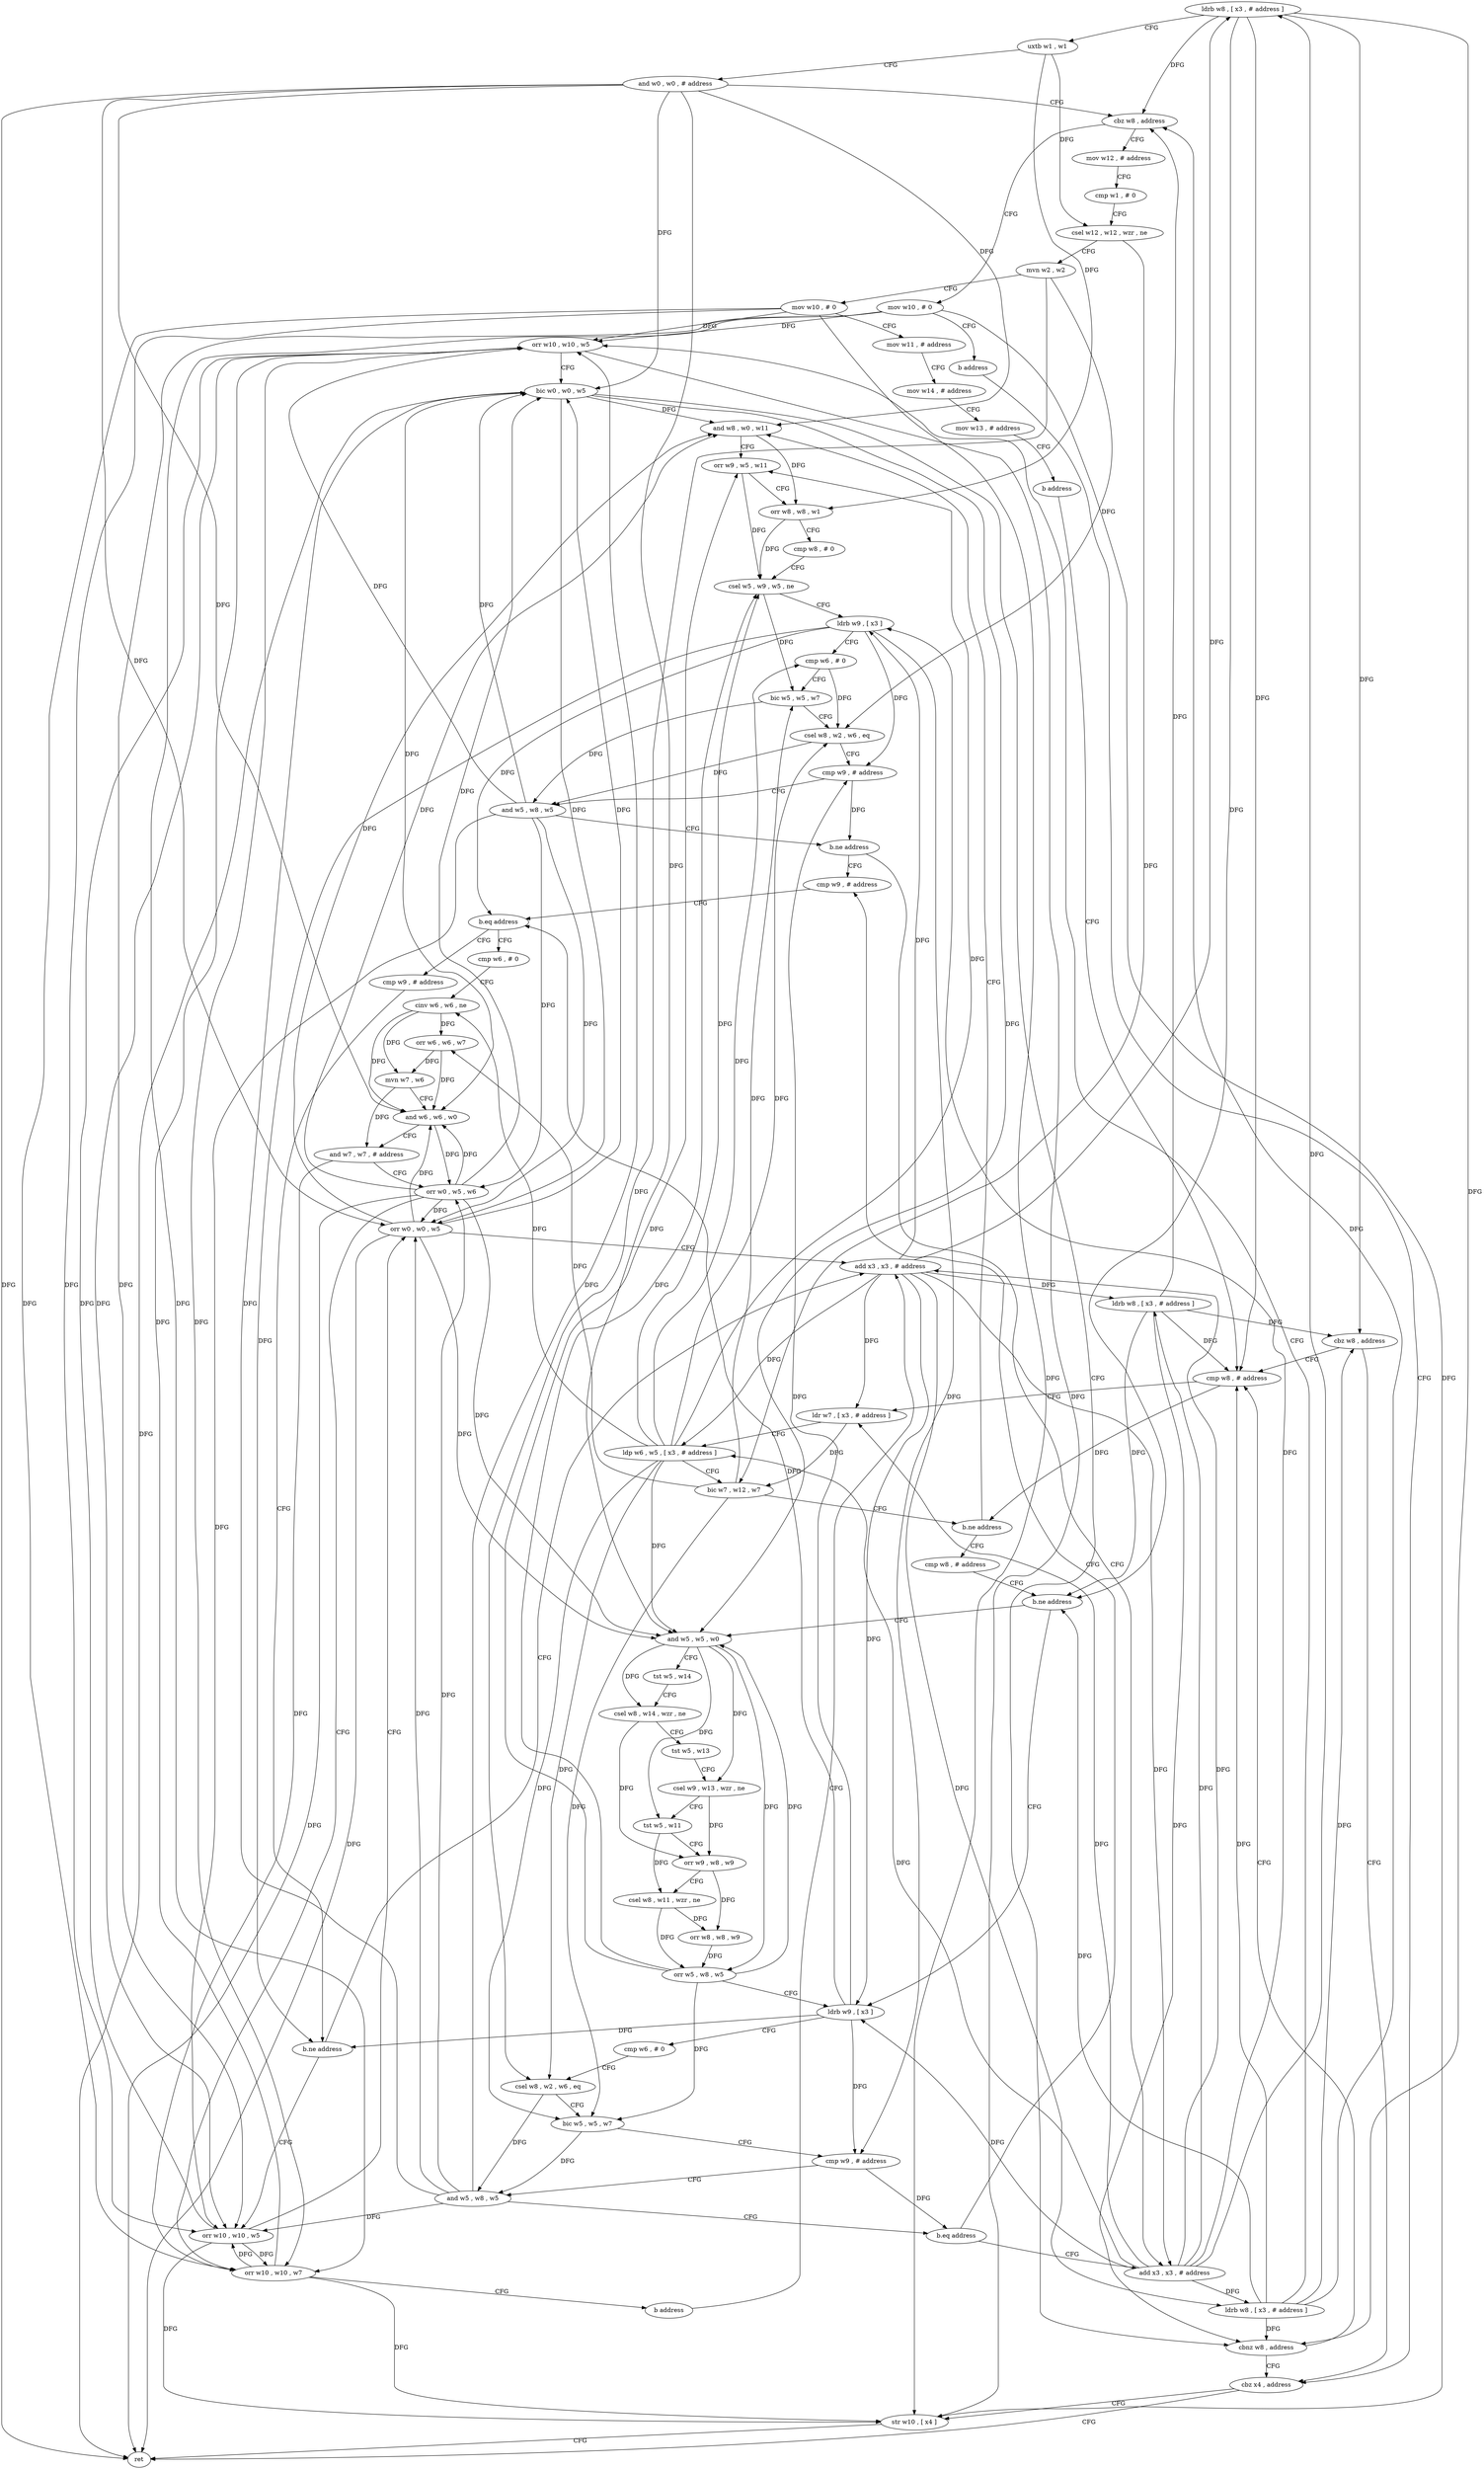 digraph "func" {
"4297200" [label = "ldrb w8 , [ x3 , # address ]" ]
"4297204" [label = "uxtb w1 , w1" ]
"4297208" [label = "and w0 , w0 , # address" ]
"4297212" [label = "cbz w8 , address" ]
"4297508" [label = "mov w10 , # 0" ]
"4297216" [label = "mov w12 , # address" ]
"4297512" [label = "b address" ]
"4297456" [label = "cbz x4 , address" ]
"4297220" [label = "cmp w1 , # 0" ]
"4297224" [label = "csel w12 , w12 , wzr , ne" ]
"4297228" [label = "mvn w2 , w2" ]
"4297232" [label = "mov w10 , # 0" ]
"4297236" [label = "mov w11 , # address" ]
"4297240" [label = "mov w14 , # address" ]
"4297244" [label = "mov w13 , # address" ]
"4297248" [label = "b address" ]
"4297368" [label = "cmp w8 , # address" ]
"4297464" [label = "ret" ]
"4297460" [label = "str w10 , [ x4 ]" ]
"4297372" [label = "ldr w7 , [ x3 , # address ]" ]
"4297376" [label = "ldp w6 , w5 , [ x3 , # address ]" ]
"4297380" [label = "bic w7 , w12 , w7" ]
"4297384" [label = "b.ne address" ]
"4297256" [label = "cmp w8 , # address" ]
"4297388" [label = "and w8 , w0 , w11" ]
"4297260" [label = "b.ne address" ]
"4297304" [label = "ldrb w9 , [ x3 ]" ]
"4297264" [label = "and w5 , w5 , w0" ]
"4297392" [label = "orr w9 , w5 , w11" ]
"4297396" [label = "orr w8 , w8 , w1" ]
"4297400" [label = "cmp w8 , # 0" ]
"4297404" [label = "csel w5 , w9 , w5 , ne" ]
"4297408" [label = "ldrb w9 , [ x3 ]" ]
"4297412" [label = "cmp w6 , # 0" ]
"4297416" [label = "bic w5 , w5 , w7" ]
"4297420" [label = "csel w8 , w2 , w6 , eq" ]
"4297424" [label = "cmp w9 , # address" ]
"4297428" [label = "and w5 , w8 , w5" ]
"4297432" [label = "b.ne address" ]
"4297332" [label = "cmp w9 , # address" ]
"4297436" [label = "add x3 , x3 , # address" ]
"4297308" [label = "cmp w6 , # 0" ]
"4297312" [label = "csel w8 , w2 , w6 , eq" ]
"4297316" [label = "bic w5 , w5 , w7" ]
"4297320" [label = "cmp w9 , # address" ]
"4297324" [label = "and w5 , w8 , w5" ]
"4297328" [label = "b.eq address" ]
"4297268" [label = "tst w5 , w14" ]
"4297272" [label = "csel w8 , w14 , wzr , ne" ]
"4297276" [label = "tst w5 , w13" ]
"4297280" [label = "csel w9 , w13 , wzr , ne" ]
"4297284" [label = "tst w5 , w11" ]
"4297288" [label = "orr w9 , w8 , w9" ]
"4297292" [label = "csel w8 , w11 , wzr , ne" ]
"4297296" [label = "orr w8 , w8 , w9" ]
"4297300" [label = "orr w5 , w8 , w5" ]
"4297336" [label = "b.eq address" ]
"4297472" [label = "cmp w6 , # 0" ]
"4297340" [label = "cmp w9 , # address" ]
"4297440" [label = "ldrb w8 , [ x3 , # address ]" ]
"4297444" [label = "orr w10 , w10 , w5" ]
"4297448" [label = "bic w0 , w0 , w5" ]
"4297452" [label = "cbnz w8 , address" ]
"4297476" [label = "cinv w6 , w6 , ne" ]
"4297480" [label = "orr w6 , w6 , w7" ]
"4297484" [label = "mvn w7 , w6" ]
"4297488" [label = "and w6 , w6 , w0" ]
"4297492" [label = "and w7 , w7 , # address" ]
"4297496" [label = "orr w0 , w5 , w6" ]
"4297500" [label = "orr w10 , w10 , w7" ]
"4297504" [label = "b address" ]
"4297356" [label = "add x3 , x3 , # address" ]
"4297344" [label = "b.ne address" ]
"4297348" [label = "orr w10 , w10 , w5" ]
"4297360" [label = "ldrb w8 , [ x3 , # address ]" ]
"4297364" [label = "cbz w8 , address" ]
"4297352" [label = "orr w0 , w0 , w5" ]
"4297200" -> "4297204" [ label = "CFG" ]
"4297200" -> "4297212" [ label = "DFG" ]
"4297200" -> "4297368" [ label = "DFG" ]
"4297200" -> "4297260" [ label = "DFG" ]
"4297200" -> "4297452" [ label = "DFG" ]
"4297200" -> "4297364" [ label = "DFG" ]
"4297204" -> "4297208" [ label = "CFG" ]
"4297204" -> "4297224" [ label = "DFG" ]
"4297204" -> "4297396" [ label = "DFG" ]
"4297208" -> "4297212" [ label = "CFG" ]
"4297208" -> "4297464" [ label = "DFG" ]
"4297208" -> "4297388" [ label = "DFG" ]
"4297208" -> "4297264" [ label = "DFG" ]
"4297208" -> "4297448" [ label = "DFG" ]
"4297208" -> "4297352" [ label = "DFG" ]
"4297208" -> "4297488" [ label = "DFG" ]
"4297212" -> "4297508" [ label = "CFG" ]
"4297212" -> "4297216" [ label = "CFG" ]
"4297508" -> "4297512" [ label = "CFG" ]
"4297508" -> "4297460" [ label = "DFG" ]
"4297508" -> "4297444" [ label = "DFG" ]
"4297508" -> "4297348" [ label = "DFG" ]
"4297508" -> "4297500" [ label = "DFG" ]
"4297216" -> "4297220" [ label = "CFG" ]
"4297512" -> "4297456" [ label = "CFG" ]
"4297456" -> "4297464" [ label = "CFG" ]
"4297456" -> "4297460" [ label = "CFG" ]
"4297220" -> "4297224" [ label = "CFG" ]
"4297224" -> "4297228" [ label = "CFG" ]
"4297224" -> "4297380" [ label = "DFG" ]
"4297228" -> "4297232" [ label = "CFG" ]
"4297228" -> "4297312" [ label = "DFG" ]
"4297228" -> "4297420" [ label = "DFG" ]
"4297232" -> "4297236" [ label = "CFG" ]
"4297232" -> "4297460" [ label = "DFG" ]
"4297232" -> "4297444" [ label = "DFG" ]
"4297232" -> "4297348" [ label = "DFG" ]
"4297232" -> "4297500" [ label = "DFG" ]
"4297236" -> "4297240" [ label = "CFG" ]
"4297240" -> "4297244" [ label = "CFG" ]
"4297244" -> "4297248" [ label = "CFG" ]
"4297248" -> "4297368" [ label = "CFG" ]
"4297368" -> "4297372" [ label = "CFG" ]
"4297368" -> "4297384" [ label = "DFG" ]
"4297460" -> "4297464" [ label = "CFG" ]
"4297372" -> "4297376" [ label = "CFG" ]
"4297372" -> "4297380" [ label = "DFG" ]
"4297376" -> "4297380" [ label = "CFG" ]
"4297376" -> "4297312" [ label = "DFG" ]
"4297376" -> "4297412" [ label = "DFG" ]
"4297376" -> "4297420" [ label = "DFG" ]
"4297376" -> "4297476" [ label = "DFG" ]
"4297376" -> "4297392" [ label = "DFG" ]
"4297376" -> "4297264" [ label = "DFG" ]
"4297376" -> "4297404" [ label = "DFG" ]
"4297376" -> "4297316" [ label = "DFG" ]
"4297380" -> "4297384" [ label = "CFG" ]
"4297380" -> "4297416" [ label = "DFG" ]
"4297380" -> "4297316" [ label = "DFG" ]
"4297380" -> "4297480" [ label = "DFG" ]
"4297384" -> "4297256" [ label = "CFG" ]
"4297384" -> "4297388" [ label = "CFG" ]
"4297256" -> "4297260" [ label = "CFG" ]
"4297388" -> "4297392" [ label = "CFG" ]
"4297388" -> "4297396" [ label = "DFG" ]
"4297260" -> "4297304" [ label = "CFG" ]
"4297260" -> "4297264" [ label = "CFG" ]
"4297304" -> "4297308" [ label = "CFG" ]
"4297304" -> "4297320" [ label = "DFG" ]
"4297304" -> "4297336" [ label = "DFG" ]
"4297304" -> "4297424" [ label = "DFG" ]
"4297304" -> "4297344" [ label = "DFG" ]
"4297264" -> "4297268" [ label = "CFG" ]
"4297264" -> "4297272" [ label = "DFG" ]
"4297264" -> "4297280" [ label = "DFG" ]
"4297264" -> "4297284" [ label = "DFG" ]
"4297264" -> "4297300" [ label = "DFG" ]
"4297392" -> "4297396" [ label = "CFG" ]
"4297392" -> "4297404" [ label = "DFG" ]
"4297396" -> "4297400" [ label = "CFG" ]
"4297396" -> "4297404" [ label = "DFG" ]
"4297400" -> "4297404" [ label = "CFG" ]
"4297404" -> "4297408" [ label = "CFG" ]
"4297404" -> "4297416" [ label = "DFG" ]
"4297408" -> "4297412" [ label = "CFG" ]
"4297408" -> "4297320" [ label = "DFG" ]
"4297408" -> "4297336" [ label = "DFG" ]
"4297408" -> "4297424" [ label = "DFG" ]
"4297408" -> "4297344" [ label = "DFG" ]
"4297412" -> "4297416" [ label = "CFG" ]
"4297412" -> "4297420" [ label = "DFG" ]
"4297416" -> "4297420" [ label = "CFG" ]
"4297416" -> "4297428" [ label = "DFG" ]
"4297420" -> "4297424" [ label = "CFG" ]
"4297420" -> "4297428" [ label = "DFG" ]
"4297424" -> "4297428" [ label = "CFG" ]
"4297424" -> "4297432" [ label = "DFG" ]
"4297428" -> "4297432" [ label = "CFG" ]
"4297428" -> "4297444" [ label = "DFG" ]
"4297428" -> "4297448" [ label = "DFG" ]
"4297428" -> "4297348" [ label = "DFG" ]
"4297428" -> "4297352" [ label = "DFG" ]
"4297428" -> "4297496" [ label = "DFG" ]
"4297432" -> "4297332" [ label = "CFG" ]
"4297432" -> "4297436" [ label = "CFG" ]
"4297332" -> "4297336" [ label = "CFG" ]
"4297436" -> "4297440" [ label = "DFG" ]
"4297436" -> "4297200" [ label = "DFG" ]
"4297436" -> "4297372" [ label = "DFG" ]
"4297436" -> "4297376" [ label = "DFG" ]
"4297436" -> "4297304" [ label = "DFG" ]
"4297436" -> "4297408" [ label = "DFG" ]
"4297436" -> "4297356" [ label = "DFG" ]
"4297436" -> "4297360" [ label = "DFG" ]
"4297308" -> "4297312" [ label = "CFG" ]
"4297312" -> "4297316" [ label = "CFG" ]
"4297312" -> "4297324" [ label = "DFG" ]
"4297316" -> "4297320" [ label = "CFG" ]
"4297316" -> "4297324" [ label = "DFG" ]
"4297320" -> "4297324" [ label = "CFG" ]
"4297320" -> "4297328" [ label = "DFG" ]
"4297324" -> "4297328" [ label = "CFG" ]
"4297324" -> "4297444" [ label = "DFG" ]
"4297324" -> "4297448" [ label = "DFG" ]
"4297324" -> "4297348" [ label = "DFG" ]
"4297324" -> "4297352" [ label = "DFG" ]
"4297324" -> "4297496" [ label = "DFG" ]
"4297328" -> "4297436" [ label = "CFG" ]
"4297328" -> "4297332" [ label = "CFG" ]
"4297268" -> "4297272" [ label = "CFG" ]
"4297272" -> "4297276" [ label = "CFG" ]
"4297272" -> "4297288" [ label = "DFG" ]
"4297276" -> "4297280" [ label = "CFG" ]
"4297280" -> "4297284" [ label = "CFG" ]
"4297280" -> "4297288" [ label = "DFG" ]
"4297284" -> "4297288" [ label = "CFG" ]
"4297284" -> "4297292" [ label = "DFG" ]
"4297288" -> "4297292" [ label = "CFG" ]
"4297288" -> "4297296" [ label = "DFG" ]
"4297292" -> "4297296" [ label = "DFG" ]
"4297292" -> "4297300" [ label = "DFG" ]
"4297296" -> "4297300" [ label = "DFG" ]
"4297300" -> "4297304" [ label = "CFG" ]
"4297300" -> "4297392" [ label = "DFG" ]
"4297300" -> "4297404" [ label = "DFG" ]
"4297300" -> "4297264" [ label = "DFG" ]
"4297300" -> "4297316" [ label = "DFG" ]
"4297336" -> "4297472" [ label = "CFG" ]
"4297336" -> "4297340" [ label = "CFG" ]
"4297472" -> "4297476" [ label = "CFG" ]
"4297340" -> "4297344" [ label = "CFG" ]
"4297440" -> "4297444" [ label = "CFG" ]
"4297440" -> "4297212" [ label = "DFG" ]
"4297440" -> "4297368" [ label = "DFG" ]
"4297440" -> "4297260" [ label = "DFG" ]
"4297440" -> "4297452" [ label = "DFG" ]
"4297440" -> "4297364" [ label = "DFG" ]
"4297444" -> "4297448" [ label = "CFG" ]
"4297444" -> "4297460" [ label = "DFG" ]
"4297444" -> "4297348" [ label = "DFG" ]
"4297444" -> "4297500" [ label = "DFG" ]
"4297448" -> "4297452" [ label = "CFG" ]
"4297448" -> "4297388" [ label = "DFG" ]
"4297448" -> "4297264" [ label = "DFG" ]
"4297448" -> "4297464" [ label = "DFG" ]
"4297448" -> "4297352" [ label = "DFG" ]
"4297448" -> "4297488" [ label = "DFG" ]
"4297452" -> "4297368" [ label = "CFG" ]
"4297452" -> "4297456" [ label = "CFG" ]
"4297476" -> "4297480" [ label = "DFG" ]
"4297476" -> "4297484" [ label = "DFG" ]
"4297476" -> "4297488" [ label = "DFG" ]
"4297480" -> "4297484" [ label = "DFG" ]
"4297480" -> "4297488" [ label = "DFG" ]
"4297484" -> "4297488" [ label = "CFG" ]
"4297484" -> "4297492" [ label = "DFG" ]
"4297488" -> "4297492" [ label = "CFG" ]
"4297488" -> "4297496" [ label = "DFG" ]
"4297492" -> "4297496" [ label = "CFG" ]
"4297492" -> "4297500" [ label = "DFG" ]
"4297496" -> "4297500" [ label = "CFG" ]
"4297496" -> "4297388" [ label = "DFG" ]
"4297496" -> "4297264" [ label = "DFG" ]
"4297496" -> "4297488" [ label = "DFG" ]
"4297496" -> "4297464" [ label = "DFG" ]
"4297496" -> "4297448" [ label = "DFG" ]
"4297496" -> "4297352" [ label = "DFG" ]
"4297500" -> "4297504" [ label = "CFG" ]
"4297500" -> "4297460" [ label = "DFG" ]
"4297500" -> "4297444" [ label = "DFG" ]
"4297500" -> "4297348" [ label = "DFG" ]
"4297504" -> "4297356" [ label = "CFG" ]
"4297356" -> "4297360" [ label = "DFG" ]
"4297356" -> "4297200" [ label = "DFG" ]
"4297356" -> "4297372" [ label = "DFG" ]
"4297356" -> "4297376" [ label = "DFG" ]
"4297356" -> "4297304" [ label = "DFG" ]
"4297356" -> "4297408" [ label = "DFG" ]
"4297356" -> "4297436" [ label = "DFG" ]
"4297356" -> "4297440" [ label = "DFG" ]
"4297344" -> "4297356" [ label = "CFG" ]
"4297344" -> "4297348" [ label = "CFG" ]
"4297348" -> "4297352" [ label = "CFG" ]
"4297348" -> "4297460" [ label = "DFG" ]
"4297348" -> "4297444" [ label = "DFG" ]
"4297348" -> "4297500" [ label = "DFG" ]
"4297360" -> "4297364" [ label = "DFG" ]
"4297360" -> "4297212" [ label = "DFG" ]
"4297360" -> "4297368" [ label = "DFG" ]
"4297360" -> "4297260" [ label = "DFG" ]
"4297360" -> "4297452" [ label = "DFG" ]
"4297364" -> "4297456" [ label = "CFG" ]
"4297364" -> "4297368" [ label = "CFG" ]
"4297352" -> "4297356" [ label = "CFG" ]
"4297352" -> "4297388" [ label = "DFG" ]
"4297352" -> "4297264" [ label = "DFG" ]
"4297352" -> "4297464" [ label = "DFG" ]
"4297352" -> "4297448" [ label = "DFG" ]
"4297352" -> "4297488" [ label = "DFG" ]
}
